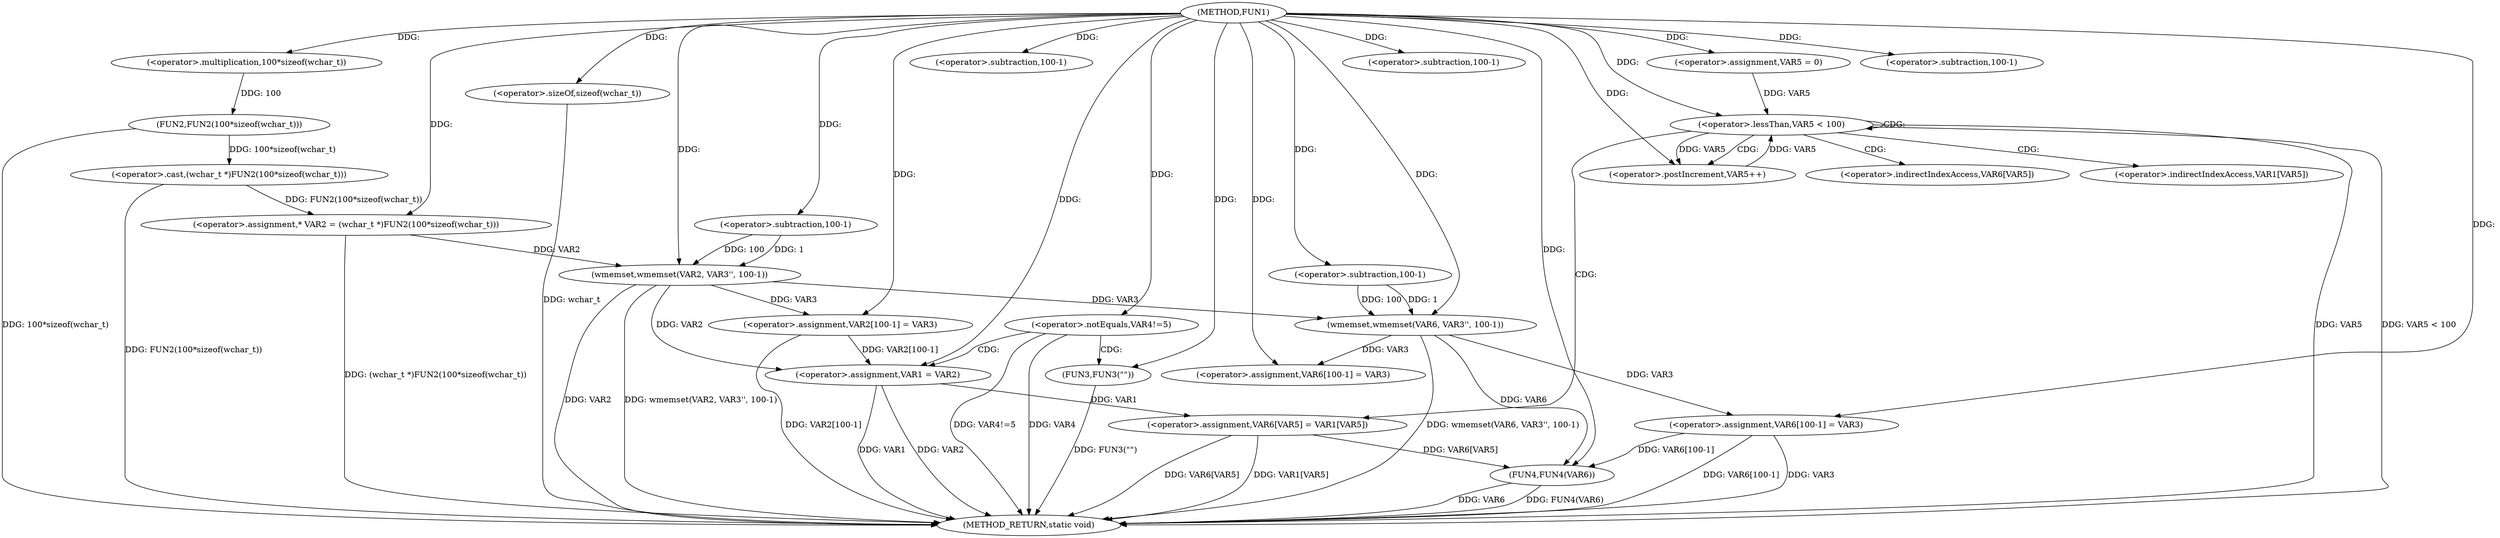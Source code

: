 digraph FUN1 {  
"1000100" [label = "(METHOD,FUN1)" ]
"1000180" [label = "(METHOD_RETURN,static void)" ]
"1000104" [label = "(<operator>.assignment,* VAR2 = (wchar_t *)FUN2(100*sizeof(wchar_t)))" ]
"1000106" [label = "(<operator>.cast,(wchar_t *)FUN2(100*sizeof(wchar_t)))" ]
"1000108" [label = "(FUN2,FUN2(100*sizeof(wchar_t)))" ]
"1000109" [label = "(<operator>.multiplication,100*sizeof(wchar_t))" ]
"1000111" [label = "(<operator>.sizeOf,sizeof(wchar_t))" ]
"1000113" [label = "(wmemset,wmemset(VAR2, VAR3'', 100-1))" ]
"1000116" [label = "(<operator>.subtraction,100-1)" ]
"1000119" [label = "(<operator>.assignment,VAR2[100-1] = VAR3)" ]
"1000122" [label = "(<operator>.subtraction,100-1)" ]
"1000127" [label = "(<operator>.notEquals,VAR4!=5)" ]
"1000131" [label = "(FUN3,FUN3(\"\"))" ]
"1000135" [label = "(<operator>.assignment,VAR1 = VAR2)" ]
"1000141" [label = "(wmemset,wmemset(VAR6, VAR3'', 100-1))" ]
"1000144" [label = "(<operator>.subtraction,100-1)" ]
"1000147" [label = "(<operator>.assignment,VAR6[100-1] = VAR3)" ]
"1000150" [label = "(<operator>.subtraction,100-1)" ]
"1000155" [label = "(<operator>.assignment,VAR5 = 0)" ]
"1000158" [label = "(<operator>.lessThan,VAR5 < 100)" ]
"1000161" [label = "(<operator>.postIncrement,VAR5++)" ]
"1000164" [label = "(<operator>.assignment,VAR6[VAR5] = VAR1[VAR5])" ]
"1000171" [label = "(<operator>.assignment,VAR6[100-1] = VAR3)" ]
"1000174" [label = "(<operator>.subtraction,100-1)" ]
"1000178" [label = "(FUN4,FUN4(VAR6))" ]
"1000165" [label = "(<operator>.indirectIndexAccess,VAR6[VAR5])" ]
"1000168" [label = "(<operator>.indirectIndexAccess,VAR1[VAR5])" ]
  "1000171" -> "1000180"  [ label = "DDG: VAR6[100-1]"] 
  "1000106" -> "1000180"  [ label = "DDG: FUN2(100*sizeof(wchar_t))"] 
  "1000113" -> "1000180"  [ label = "DDG: VAR2"] 
  "1000141" -> "1000180"  [ label = "DDG: wmemset(VAR6, VAR3'', 100-1)"] 
  "1000127" -> "1000180"  [ label = "DDG: VAR4!=5"] 
  "1000111" -> "1000180"  [ label = "DDG: wchar_t"] 
  "1000171" -> "1000180"  [ label = "DDG: VAR3"] 
  "1000127" -> "1000180"  [ label = "DDG: VAR4"] 
  "1000178" -> "1000180"  [ label = "DDG: FUN4(VAR6)"] 
  "1000158" -> "1000180"  [ label = "DDG: VAR5"] 
  "1000164" -> "1000180"  [ label = "DDG: VAR1[VAR5]"] 
  "1000178" -> "1000180"  [ label = "DDG: VAR6"] 
  "1000158" -> "1000180"  [ label = "DDG: VAR5 < 100"] 
  "1000113" -> "1000180"  [ label = "DDG: wmemset(VAR2, VAR3'', 100-1)"] 
  "1000119" -> "1000180"  [ label = "DDG: VAR2[100-1]"] 
  "1000135" -> "1000180"  [ label = "DDG: VAR1"] 
  "1000135" -> "1000180"  [ label = "DDG: VAR2"] 
  "1000104" -> "1000180"  [ label = "DDG: (wchar_t *)FUN2(100*sizeof(wchar_t))"] 
  "1000108" -> "1000180"  [ label = "DDG: 100*sizeof(wchar_t)"] 
  "1000131" -> "1000180"  [ label = "DDG: FUN3(\"\")"] 
  "1000164" -> "1000180"  [ label = "DDG: VAR6[VAR5]"] 
  "1000106" -> "1000104"  [ label = "DDG: FUN2(100*sizeof(wchar_t))"] 
  "1000100" -> "1000104"  [ label = "DDG: "] 
  "1000108" -> "1000106"  [ label = "DDG: 100*sizeof(wchar_t)"] 
  "1000109" -> "1000108"  [ label = "DDG: 100"] 
  "1000100" -> "1000109"  [ label = "DDG: "] 
  "1000100" -> "1000111"  [ label = "DDG: "] 
  "1000104" -> "1000113"  [ label = "DDG: VAR2"] 
  "1000100" -> "1000113"  [ label = "DDG: "] 
  "1000116" -> "1000113"  [ label = "DDG: 100"] 
  "1000116" -> "1000113"  [ label = "DDG: 1"] 
  "1000100" -> "1000116"  [ label = "DDG: "] 
  "1000113" -> "1000119"  [ label = "DDG: VAR3"] 
  "1000100" -> "1000119"  [ label = "DDG: "] 
  "1000100" -> "1000122"  [ label = "DDG: "] 
  "1000100" -> "1000127"  [ label = "DDG: "] 
  "1000100" -> "1000131"  [ label = "DDG: "] 
  "1000113" -> "1000135"  [ label = "DDG: VAR2"] 
  "1000119" -> "1000135"  [ label = "DDG: VAR2[100-1]"] 
  "1000100" -> "1000135"  [ label = "DDG: "] 
  "1000100" -> "1000141"  [ label = "DDG: "] 
  "1000113" -> "1000141"  [ label = "DDG: VAR3"] 
  "1000144" -> "1000141"  [ label = "DDG: 100"] 
  "1000144" -> "1000141"  [ label = "DDG: 1"] 
  "1000100" -> "1000144"  [ label = "DDG: "] 
  "1000141" -> "1000147"  [ label = "DDG: VAR3"] 
  "1000100" -> "1000147"  [ label = "DDG: "] 
  "1000100" -> "1000150"  [ label = "DDG: "] 
  "1000100" -> "1000155"  [ label = "DDG: "] 
  "1000155" -> "1000158"  [ label = "DDG: VAR5"] 
  "1000161" -> "1000158"  [ label = "DDG: VAR5"] 
  "1000100" -> "1000158"  [ label = "DDG: "] 
  "1000158" -> "1000161"  [ label = "DDG: VAR5"] 
  "1000100" -> "1000161"  [ label = "DDG: "] 
  "1000135" -> "1000164"  [ label = "DDG: VAR1"] 
  "1000100" -> "1000171"  [ label = "DDG: "] 
  "1000141" -> "1000171"  [ label = "DDG: VAR3"] 
  "1000100" -> "1000174"  [ label = "DDG: "] 
  "1000164" -> "1000178"  [ label = "DDG: VAR6[VAR5]"] 
  "1000171" -> "1000178"  [ label = "DDG: VAR6[100-1]"] 
  "1000141" -> "1000178"  [ label = "DDG: VAR6"] 
  "1000100" -> "1000178"  [ label = "DDG: "] 
  "1000127" -> "1000131"  [ label = "CDG: "] 
  "1000127" -> "1000135"  [ label = "CDG: "] 
  "1000158" -> "1000168"  [ label = "CDG: "] 
  "1000158" -> "1000161"  [ label = "CDG: "] 
  "1000158" -> "1000164"  [ label = "CDG: "] 
  "1000158" -> "1000165"  [ label = "CDG: "] 
  "1000158" -> "1000158"  [ label = "CDG: "] 
}

